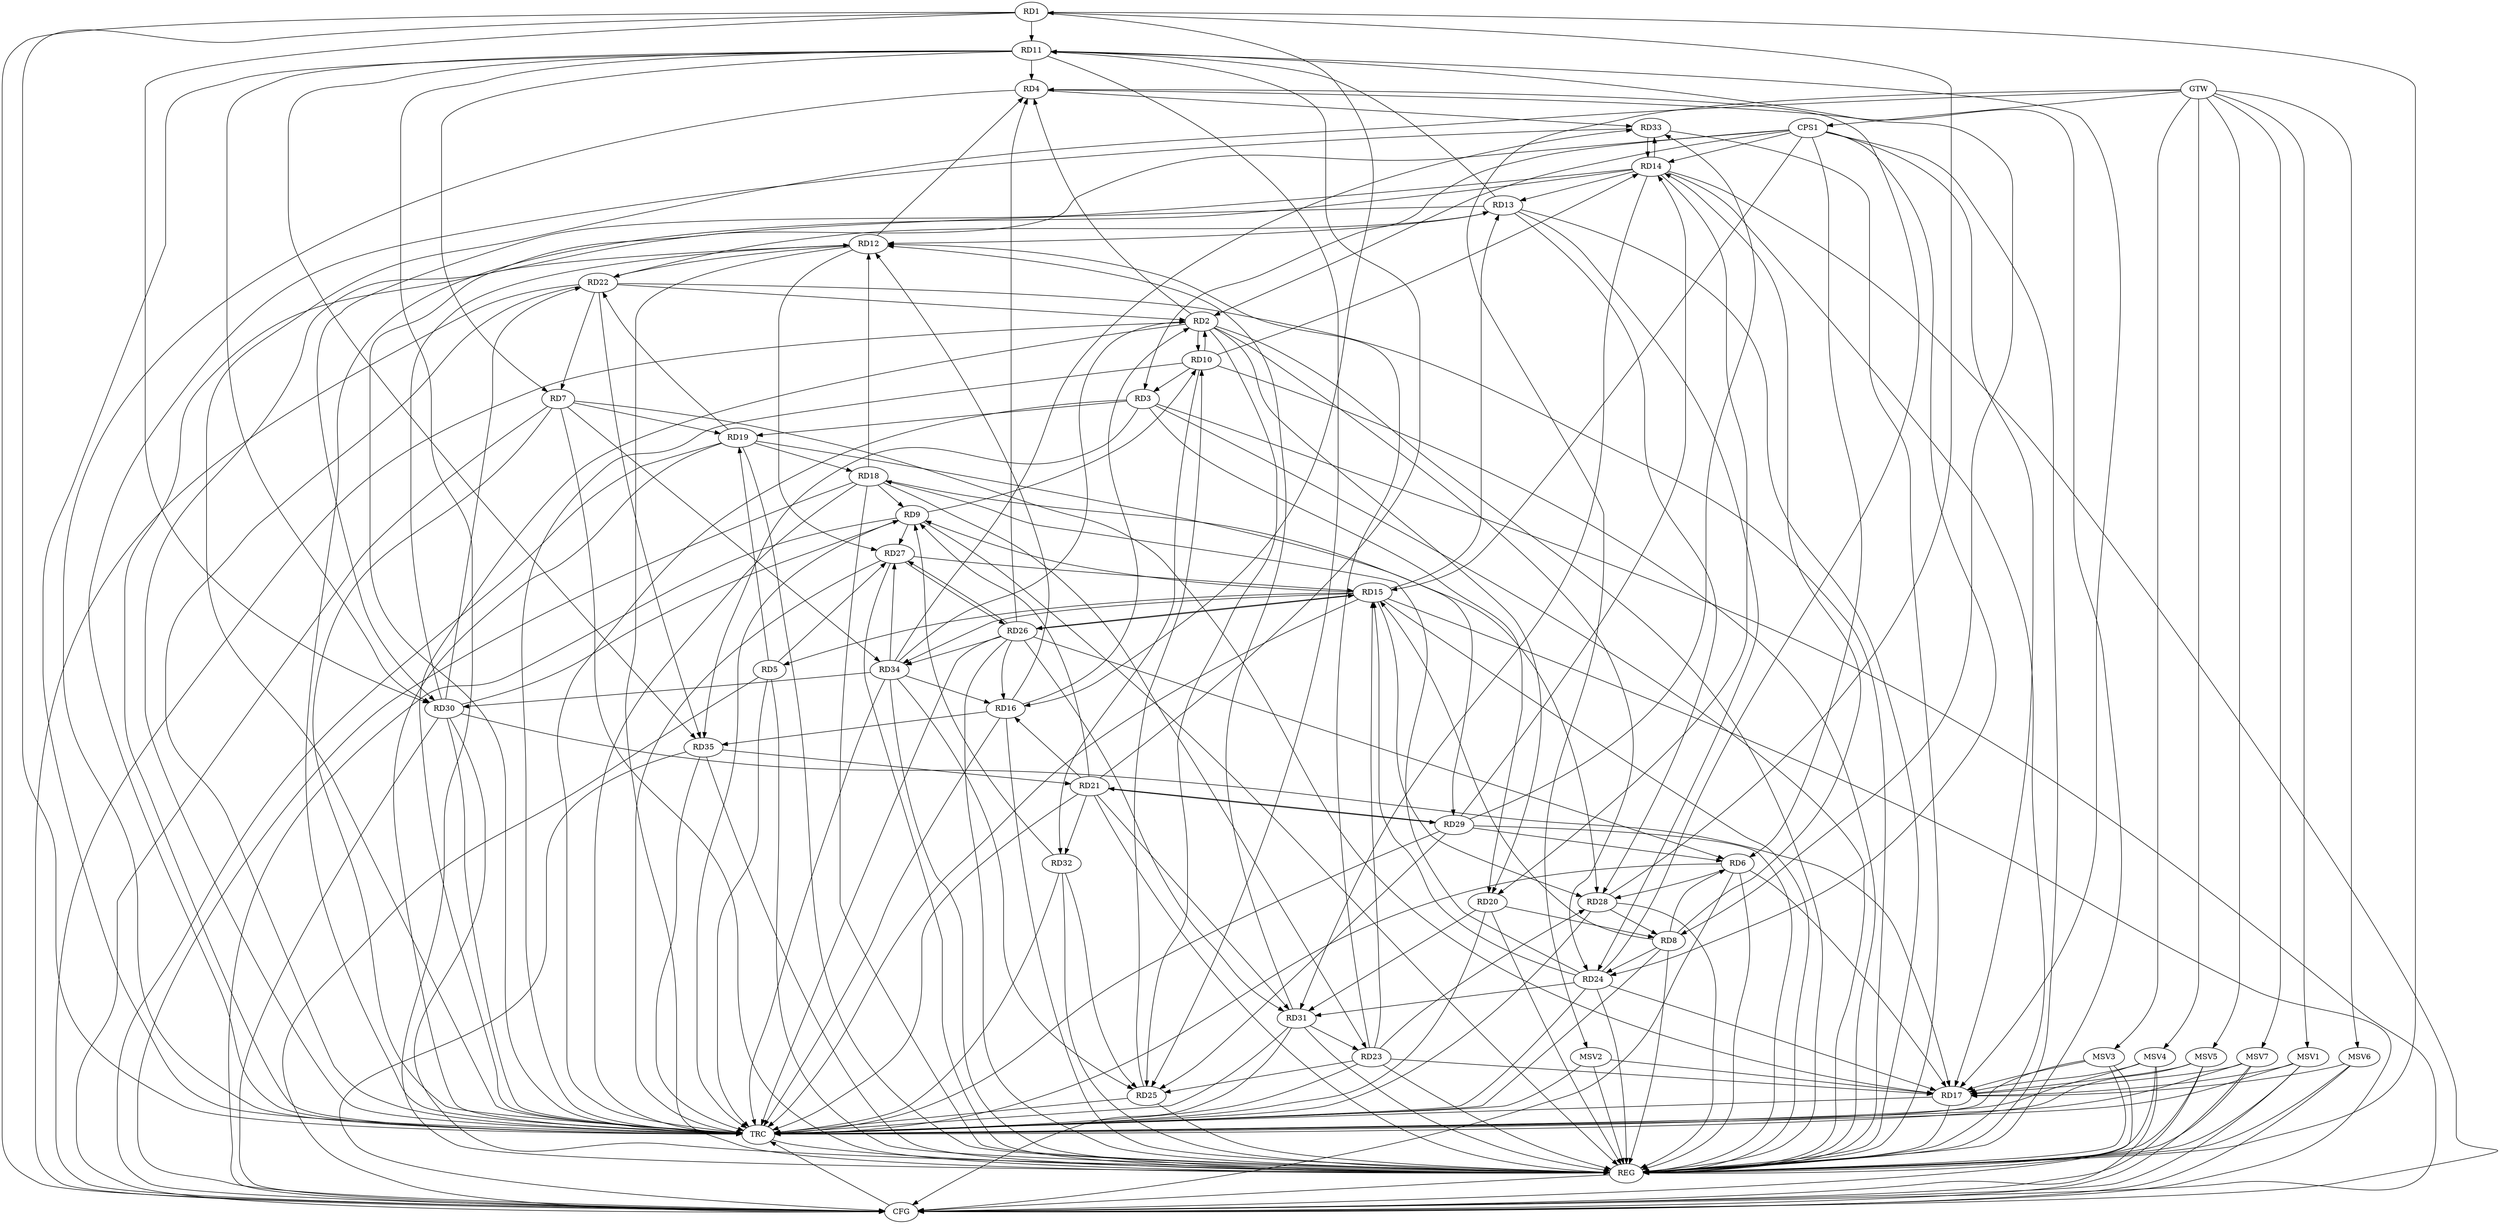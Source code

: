 strict digraph G {
  RD1 [ label="RD1" ];
  RD2 [ label="RD2" ];
  RD3 [ label="RD3" ];
  RD4 [ label="RD4" ];
  RD5 [ label="RD5" ];
  RD6 [ label="RD6" ];
  RD7 [ label="RD7" ];
  RD8 [ label="RD8" ];
  RD9 [ label="RD9" ];
  RD10 [ label="RD10" ];
  RD11 [ label="RD11" ];
  RD12 [ label="RD12" ];
  RD13 [ label="RD13" ];
  RD14 [ label="RD14" ];
  RD15 [ label="RD15" ];
  RD16 [ label="RD16" ];
  RD17 [ label="RD17" ];
  RD18 [ label="RD18" ];
  RD19 [ label="RD19" ];
  RD20 [ label="RD20" ];
  RD21 [ label="RD21" ];
  RD22 [ label="RD22" ];
  RD23 [ label="RD23" ];
  RD24 [ label="RD24" ];
  RD25 [ label="RD25" ];
  RD26 [ label="RD26" ];
  RD27 [ label="RD27" ];
  RD28 [ label="RD28" ];
  RD29 [ label="RD29" ];
  RD30 [ label="RD30" ];
  RD31 [ label="RD31" ];
  RD32 [ label="RD32" ];
  RD33 [ label="RD33" ];
  RD34 [ label="RD34" ];
  RD35 [ label="RD35" ];
  CPS1 [ label="CPS1" ];
  GTW [ label="GTW" ];
  REG [ label="REG" ];
  CFG [ label="CFG" ];
  TRC [ label="TRC" ];
  MSV1 [ label="MSV1" ];
  MSV2 [ label="MSV2" ];
  MSV3 [ label="MSV3" ];
  MSV4 [ label="MSV4" ];
  MSV5 [ label="MSV5" ];
  MSV6 [ label="MSV6" ];
  MSV7 [ label="MSV7" ];
  RD1 -> RD11;
  RD1 -> RD16;
  RD28 -> RD1;
  RD1 -> RD30;
  RD2 -> RD4;
  RD2 -> RD10;
  RD10 -> RD2;
  RD16 -> RD2;
  RD2 -> RD20;
  RD22 -> RD2;
  RD2 -> RD24;
  RD2 -> RD25;
  RD34 -> RD2;
  RD10 -> RD3;
  RD3 -> RD19;
  RD3 -> RD20;
  RD3 -> RD35;
  RD11 -> RD4;
  RD12 -> RD4;
  RD24 -> RD4;
  RD26 -> RD4;
  RD4 -> RD33;
  RD15 -> RD5;
  RD5 -> RD19;
  RD5 -> RD27;
  RD8 -> RD6;
  RD6 -> RD17;
  RD26 -> RD6;
  RD6 -> RD28;
  RD29 -> RD6;
  RD11 -> RD7;
  RD7 -> RD17;
  RD7 -> RD19;
  RD22 -> RD7;
  RD7 -> RD34;
  RD11 -> RD8;
  RD8 -> RD14;
  RD8 -> RD15;
  RD20 -> RD8;
  RD8 -> RD24;
  RD28 -> RD8;
  RD9 -> RD10;
  RD15 -> RD9;
  RD18 -> RD9;
  RD21 -> RD9;
  RD9 -> RD27;
  RD30 -> RD9;
  RD32 -> RD9;
  RD10 -> RD14;
  RD25 -> RD10;
  RD10 -> RD32;
  RD13 -> RD11;
  RD11 -> RD17;
  RD21 -> RD11;
  RD11 -> RD25;
  RD11 -> RD30;
  RD11 -> RD35;
  RD13 -> RD12;
  RD16 -> RD12;
  RD18 -> RD12;
  RD12 -> RD22;
  RD23 -> RD12;
  RD12 -> RD27;
  RD30 -> RD12;
  RD31 -> RD12;
  RD14 -> RD13;
  RD15 -> RD13;
  RD22 -> RD13;
  RD13 -> RD24;
  RD13 -> RD28;
  RD14 -> RD20;
  RD29 -> RD14;
  RD14 -> RD30;
  RD14 -> RD31;
  RD14 -> RD33;
  RD33 -> RD14;
  RD23 -> RD15;
  RD24 -> RD15;
  RD15 -> RD26;
  RD26 -> RD15;
  RD27 -> RD15;
  RD15 -> RD28;
  RD15 -> RD34;
  RD21 -> RD16;
  RD26 -> RD16;
  RD34 -> RD16;
  RD16 -> RD35;
  RD23 -> RD17;
  RD24 -> RD17;
  RD30 -> RD17;
  RD19 -> RD18;
  RD18 -> RD23;
  RD24 -> RD18;
  RD18 -> RD28;
  RD19 -> RD22;
  RD19 -> RD29;
  RD20 -> RD31;
  RD21 -> RD29;
  RD29 -> RD21;
  RD21 -> RD31;
  RD21 -> RD32;
  RD35 -> RD21;
  RD30 -> RD22;
  RD22 -> RD35;
  RD23 -> RD25;
  RD23 -> RD28;
  RD31 -> RD23;
  RD24 -> RD31;
  RD29 -> RD25;
  RD32 -> RD25;
  RD34 -> RD25;
  RD26 -> RD27;
  RD27 -> RD26;
  RD26 -> RD31;
  RD26 -> RD34;
  RD34 -> RD27;
  RD29 -> RD33;
  RD34 -> RD30;
  RD34 -> RD33;
  CPS1 -> RD17;
  CPS1 -> RD3;
  CPS1 -> RD15;
  CPS1 -> RD24;
  CPS1 -> RD14;
  CPS1 -> RD2;
  CPS1 -> RD6;
  GTW -> CPS1;
  RD1 -> REG;
  RD2 -> REG;
  RD3 -> REG;
  RD4 -> REG;
  RD5 -> REG;
  RD6 -> REG;
  RD7 -> REG;
  RD8 -> REG;
  RD9 -> REG;
  RD10 -> REG;
  RD11 -> REG;
  RD12 -> REG;
  RD13 -> REG;
  RD14 -> REG;
  RD15 -> REG;
  RD16 -> REG;
  RD17 -> REG;
  RD18 -> REG;
  RD19 -> REG;
  RD20 -> REG;
  RD21 -> REG;
  RD22 -> REG;
  RD23 -> REG;
  RD24 -> REG;
  RD25 -> REG;
  RD26 -> REG;
  RD27 -> REG;
  RD28 -> REG;
  RD29 -> REG;
  RD30 -> REG;
  RD31 -> REG;
  RD32 -> REG;
  RD33 -> REG;
  RD34 -> REG;
  RD35 -> REG;
  CPS1 -> REG;
  RD14 -> CFG;
  RD1 -> CFG;
  RD2 -> CFG;
  RD22 -> CFG;
  RD7 -> CFG;
  RD5 -> CFG;
  RD19 -> CFG;
  RD3 -> CFG;
  RD6 -> CFG;
  RD15 -> CFG;
  RD35 -> CFG;
  RD18 -> CFG;
  RD30 -> CFG;
  RD9 -> CFG;
  RD31 -> CFG;
  REG -> CFG;
  RD1 -> TRC;
  RD2 -> TRC;
  RD3 -> TRC;
  RD4 -> TRC;
  RD5 -> TRC;
  RD6 -> TRC;
  RD7 -> TRC;
  RD8 -> TRC;
  RD9 -> TRC;
  RD10 -> TRC;
  RD11 -> TRC;
  RD12 -> TRC;
  RD13 -> TRC;
  RD14 -> TRC;
  RD15 -> TRC;
  RD16 -> TRC;
  RD17 -> TRC;
  RD18 -> TRC;
  RD19 -> TRC;
  RD20 -> TRC;
  RD21 -> TRC;
  RD22 -> TRC;
  RD23 -> TRC;
  RD24 -> TRC;
  RD25 -> TRC;
  RD26 -> TRC;
  RD27 -> TRC;
  RD28 -> TRC;
  RD29 -> TRC;
  RD30 -> TRC;
  RD31 -> TRC;
  RD32 -> TRC;
  RD33 -> TRC;
  RD34 -> TRC;
  RD35 -> TRC;
  CPS1 -> TRC;
  GTW -> TRC;
  CFG -> TRC;
  TRC -> REG;
  MSV1 -> RD17;
  GTW -> MSV1;
  MSV1 -> REG;
  MSV1 -> TRC;
  MSV1 -> CFG;
  MSV2 -> RD17;
  GTW -> MSV2;
  MSV2 -> REG;
  MSV2 -> TRC;
  MSV3 -> RD17;
  MSV4 -> RD17;
  GTW -> MSV3;
  MSV3 -> REG;
  MSV3 -> TRC;
  MSV3 -> CFG;
  GTW -> MSV4;
  MSV4 -> REG;
  MSV4 -> TRC;
  MSV4 -> CFG;
  MSV5 -> RD17;
  MSV6 -> RD17;
  GTW -> MSV5;
  MSV5 -> REG;
  MSV5 -> TRC;
  MSV5 -> CFG;
  GTW -> MSV6;
  MSV6 -> REG;
  MSV6 -> CFG;
  MSV7 -> RD17;
  GTW -> MSV7;
  MSV7 -> REG;
  MSV7 -> TRC;
  MSV7 -> CFG;
}
